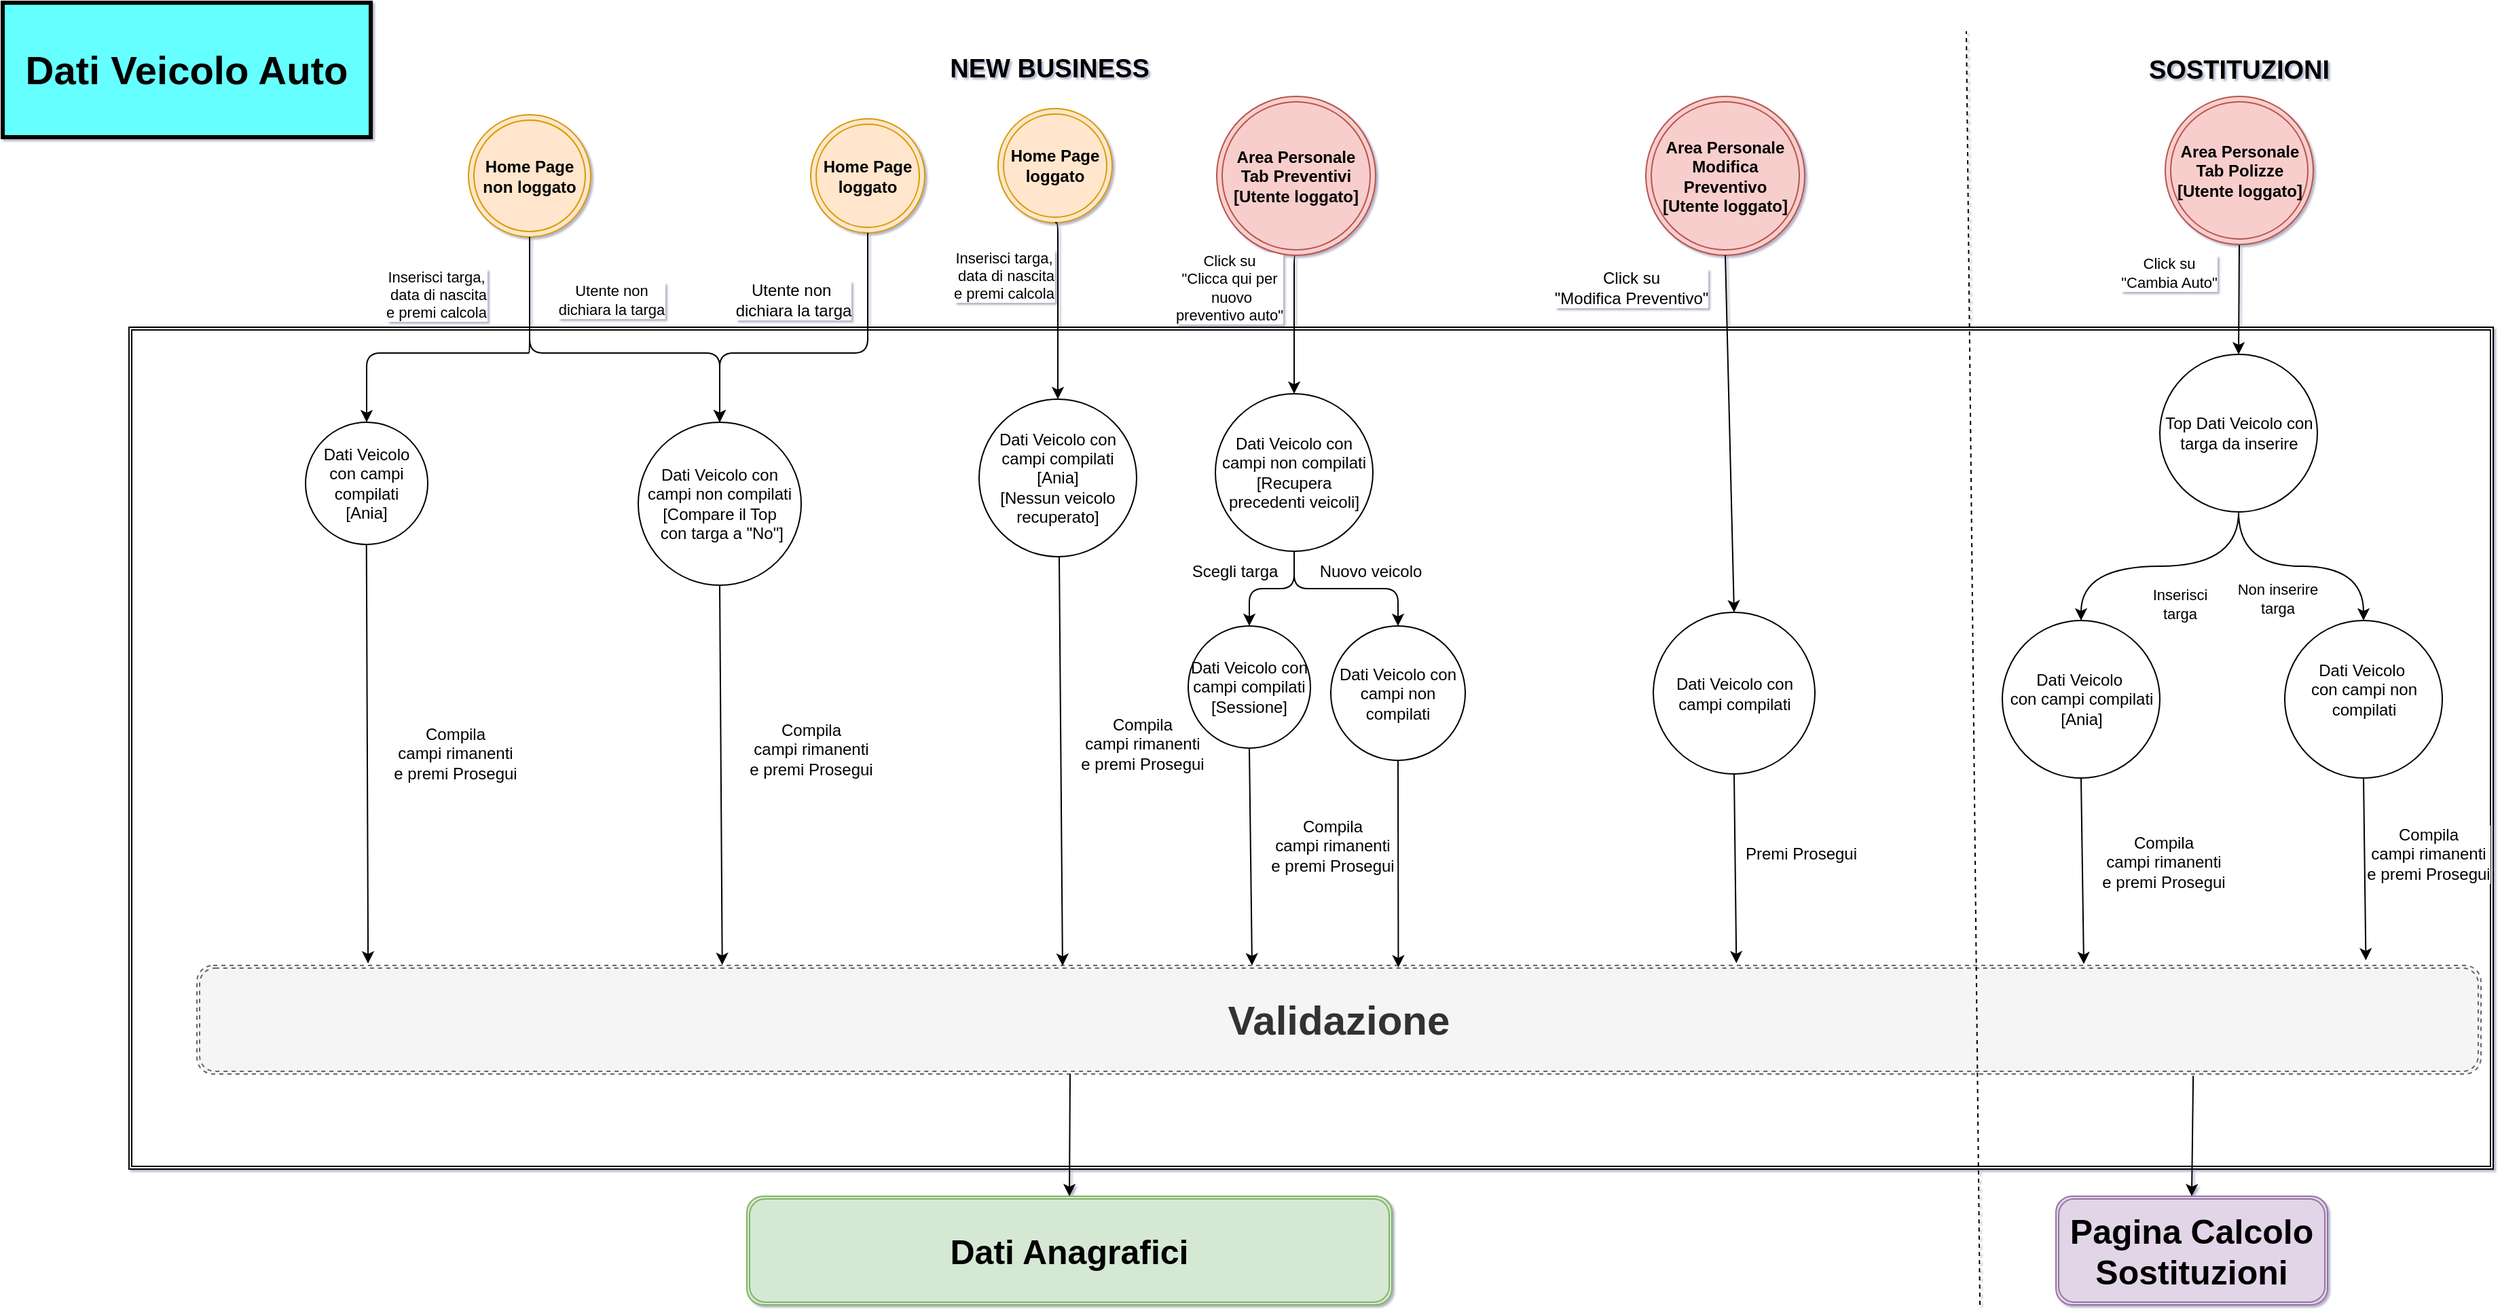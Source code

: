 <mxfile version="10.7.0" type="github"><diagram id="JJi0atK4ak9QtX_G3xx3" name="Page-1"><mxGraphModel dx="2729" dy="687" grid="1" gridSize="8" guides="1" tooltips="1" connect="1" arrows="1" fold="1" page="1" pageScale="1" pageWidth="1654" pageHeight="1169" background="none" math="0" shadow="1"><root><mxCell id="0"/><mxCell id="1" parent="0"/><mxCell id="fJAn6QZTrk5kd5fj208G-4" value="" style="shape=ext;double=1;rounded=0;whiteSpace=wrap;html=1;" parent="1" vertex="1"><mxGeometry x="-1520" y="254" width="1741" height="620" as="geometry"/></mxCell><mxCell id="fJAn6QZTrk5kd5fj208G-1" value="&lt;b&gt;Home Page&lt;br&gt;non loggato&lt;/b&gt;&lt;br&gt;" style="ellipse;shape=doubleEllipse;whiteSpace=wrap;html=1;aspect=fixed;fillColor=#ffe6cc;strokeColor=#d79b00;" parent="1" vertex="1"><mxGeometry x="-1270" y="97.5" width="90" height="90" as="geometry"/></mxCell><mxCell id="fJAn6QZTrk5kd5fj208G-3" value="Inserisci targa,&lt;br&gt;&amp;nbsp;data di nascita&lt;br&gt;e premi calcola&lt;br&gt;" style="edgeStyle=orthogonalEdgeStyle;elbow=horizontal;endArrow=classic;html=1;exitX=0.5;exitY=1;exitDx=0;exitDy=0;entryX=0.5;entryY=0;entryDx=0;entryDy=0;" parent="1" source="fJAn6QZTrk5kd5fj208G-1" target="fJAn6QZTrk5kd5fj208G-5" edge="1"><mxGeometry x="0.21" y="-43" width="50" height="50" relative="1" as="geometry"><mxPoint x="-1545" y="312.5" as="sourcePoint"/><mxPoint x="-1415" y="382.5" as="targetPoint"/><Array as="points"><mxPoint x="-1226" y="273"/><mxPoint x="-1346" y="273"/></Array><mxPoint as="offset"/></mxGeometry></mxCell><mxCell id="fJAn6QZTrk5kd5fj208G-5" value="Dati Veicolo&lt;br&gt;con campi compilati&lt;br&gt;[Ania]&lt;br&gt;" style="ellipse;whiteSpace=wrap;html=1;aspect=fixed;" parent="1" vertex="1"><mxGeometry x="-1390" y="324" width="90" height="90" as="geometry"/></mxCell><mxCell id="cSpS1H4KltPHv6ZelQDa-1" value="&lt;b&gt;Home Page&lt;br&gt;loggato&lt;/b&gt;&lt;br&gt;" style="ellipse;shape=doubleEllipse;whiteSpace=wrap;html=1;aspect=fixed;fillColor=#ffe6cc;strokeColor=#d79b00;" parent="1" vertex="1"><mxGeometry x="-880" y="93" width="84" height="84" as="geometry"/></mxCell><mxCell id="cSpS1H4KltPHv6ZelQDa-2" value="Inserisci targa,&lt;br&gt;&amp;nbsp;data di nascita&lt;br&gt;e premi calcola&lt;br&gt;" style="edgeStyle=elbowEdgeStyle;elbow=horizontal;endArrow=classic;html=1;exitX=0.5;exitY=1;exitDx=0;exitDy=0;entryX=0.5;entryY=0;entryDx=0;entryDy=0;" parent="1" source="cSpS1H4KltPHv6ZelQDa-1" target="cSpS1H4KltPHv6ZelQDa-3" edge="1"><mxGeometry x="-0.231" y="-41" width="50" height="50" relative="1" as="geometry"><mxPoint x="-1010" y="192" as="sourcePoint"/><mxPoint x="-1005" y="312" as="targetPoint"/><Array as="points"><mxPoint x="-836" y="242"/><mxPoint x="-1020" y="262"/></Array><mxPoint x="1" y="-10" as="offset"/></mxGeometry></mxCell><mxCell id="cSpS1H4KltPHv6ZelQDa-3" value="Dati Veicolo con campi compilati&lt;br&gt;[Ania]&lt;br&gt;[Nessun veicolo recuperato]&lt;br&gt;" style="ellipse;whiteSpace=wrap;html=1;aspect=fixed;" parent="1" vertex="1"><mxGeometry x="-894" y="307" width="116" height="116" as="geometry"/></mxCell><mxCell id="cSpS1H4KltPHv6ZelQDa-5" value="Click su &lt;br&gt;&quot;Clicca qui per&lt;br&gt;&amp;nbsp;nuovo &lt;br&gt;preventivo auto&quot;&lt;br&gt;" style="edgeStyle=elbowEdgeStyle;elbow=horizontal;endArrow=classic;html=1;exitX=0.5;exitY=1;exitDx=0;exitDy=0;entryX=0.5;entryY=0;entryDx=0;entryDy=0;" parent="1" source="cSpS1H4KltPHv6ZelQDa-4" target="cSpS1H4KltPHv6ZelQDa-6" edge="1"><mxGeometry x="-0.13" y="-52" width="50" height="50" relative="1" as="geometry"><mxPoint x="-661" y="202" as="sourcePoint"/><mxPoint x="-651" y="317" as="targetPoint"/><Array as="points"><mxPoint x="-662" y="252"/></Array><mxPoint x="4" y="-20" as="offset"/></mxGeometry></mxCell><mxCell id="cSpS1H4KltPHv6ZelQDa-6" value="Dati Veicolo con campi non compilati&lt;br&gt;[Recupera precedenti veicoli]&lt;br&gt;" style="ellipse;whiteSpace=wrap;html=1;aspect=fixed;" parent="1" vertex="1"><mxGeometry x="-720" y="303" width="116" height="116" as="geometry"/></mxCell><mxCell id="cSpS1H4KltPHv6ZelQDa-8" value="&lt;b&gt;&lt;font style=&quot;font-size: 19px&quot;&gt;NEW BUSINESS&lt;/font&gt;&lt;/b&gt;" style="text;html=1;strokeColor=none;fillColor=none;align=center;verticalAlign=middle;whiteSpace=wrap;rounded=0;" parent="1" vertex="1"><mxGeometry x="-934" y="54" width="184" height="20" as="geometry"/></mxCell><mxCell id="cSpS1H4KltPHv6ZelQDa-9" value="&lt;b&gt;&lt;font style=&quot;font-size: 19px&quot;&gt;SOSTITUZIONI&lt;/font&gt;&lt;/b&gt;" style="text;html=1;strokeColor=none;fillColor=none;align=center;verticalAlign=middle;whiteSpace=wrap;rounded=0;" parent="1" vertex="1"><mxGeometry x="-58" y="54.5" width="184" height="20" as="geometry"/></mxCell><mxCell id="cSpS1H4KltPHv6ZelQDa-17" value="Inserisci &lt;br&gt;targa" style="edgeStyle=orthogonalEdgeStyle;orthogonalLoop=1;jettySize=auto;html=1;curved=1;exitX=0.5;exitY=1;exitDx=0;exitDy=0;" parent="1" source="cSpS1H4KltPHv6ZelQDa-13" target="cSpS1H4KltPHv6ZelQDa-16" edge="1"><mxGeometry x="-0.15" y="28" relative="1" as="geometry"><mxPoint as="offset"/></mxGeometry></mxCell><mxCell id="cSpS1H4KltPHv6ZelQDa-13" value="Top Dati Veicolo con targa da inserire&lt;br&gt;" style="ellipse;whiteSpace=wrap;html=1;aspect=fixed;" parent="1" vertex="1"><mxGeometry x="-24.5" y="274" width="116" height="116" as="geometry"/></mxCell><mxCell id="cSpS1H4KltPHv6ZelQDa-16" value="Dati Veicolo&amp;nbsp;&lt;br&gt;con campi compilati&lt;br&gt;[Ania]&lt;br&gt;" style="ellipse;whiteSpace=wrap;html=1;aspect=fixed;" parent="1" vertex="1"><mxGeometry x="-140.5" y="470" width="116" height="116" as="geometry"/></mxCell><mxCell id="cSpS1H4KltPHv6ZelQDa-12" value="Click su&lt;br&gt;&quot;Cambia Auto&quot;&lt;br&gt;" style="edgeStyle=elbowEdgeStyle;elbow=horizontal;endArrow=classic;html=1;exitX=0.5;exitY=1;exitDx=0;exitDy=0;entryX=0.5;entryY=0;entryDx=0;entryDy=0;" parent="1" source="cSpS1H4KltPHv6ZelQDa-11" target="cSpS1H4KltPHv6ZelQDa-13" edge="1"><mxGeometry x="0.457" y="-64" width="50" height="50" relative="1" as="geometry"><mxPoint x="34.5" y="202" as="sourcePoint"/><mxPoint x="33.5" y="303" as="targetPoint"/><Array as="points"><mxPoint x="33.5" y="252"/></Array><mxPoint x="12" y="-38" as="offset"/></mxGeometry></mxCell><mxCell id="cSpS1H4KltPHv6ZelQDa-11" value="&lt;b&gt;Area Personale&lt;br&gt;Tab Polizze&lt;br&gt;[Utente loggato]&lt;/b&gt;&lt;br&gt;" style="ellipse;shape=doubleEllipse;whiteSpace=wrap;html=1;aspect=fixed;fillColor=#f8cecc;strokeColor=#b85450;" parent="1" vertex="1"><mxGeometry x="-20.5" y="84" width="109" height="109" as="geometry"/></mxCell><mxCell id="cSpS1H4KltPHv6ZelQDa-18" value="Non inserire &lt;br&gt;targa" style="edgeStyle=orthogonalEdgeStyle;orthogonalLoop=1;jettySize=auto;html=1;curved=1;exitX=0.5;exitY=1;exitDx=0;exitDy=0;" parent="1" source="cSpS1H4KltPHv6ZelQDa-13" target="cSpS1H4KltPHv6ZelQDa-19" edge="1"><mxGeometry x="-0.535" y="37" relative="1" as="geometry"><mxPoint x="225.5" y="411" as="sourcePoint"/><mxPoint x="28" y="61" as="offset"/></mxGeometry></mxCell><mxCell id="cSpS1H4KltPHv6ZelQDa-19" value="Dati Veicolo&amp;nbsp;&lt;br&gt;con campi non compilati&lt;br&gt;&lt;br&gt;" style="ellipse;whiteSpace=wrap;html=1;aspect=fixed;" parent="1" vertex="1"><mxGeometry x="67.5" y="470" width="116" height="116" as="geometry"/></mxCell><mxCell id="cSpS1H4KltPHv6ZelQDa-27" value="&lt;b&gt;&lt;font style=&quot;font-size: 30px&quot;&gt;Validazione&lt;/font&gt;&lt;/b&gt;" style="shape=ext;double=1;rounded=1;whiteSpace=wrap;html=1;strokeColor=#666666;dashed=1;shadow=0;glass=0;comic=0;fillColor=#f5f5f5;fontColor=#333333;" parent="1" vertex="1"><mxGeometry x="-1470" y="724" width="1682" height="80" as="geometry"/></mxCell><mxCell id="cSpS1H4KltPHv6ZelQDa-28" value="" style="endArrow=classic;html=1;exitX=0.5;exitY=1;exitDx=0;exitDy=0;entryX=0.075;entryY=-0.018;entryDx=0;entryDy=0;entryPerimeter=0;" parent="1" edge="1"><mxGeometry width="50" height="50" relative="1" as="geometry"><mxPoint x="-1345.143" y="414" as="sourcePoint"/><mxPoint x="-1344" y="722.571" as="targetPoint"/><Array as="points"><mxPoint x="-1344" y="702"/><mxPoint x="-1344" y="713"/></Array></mxGeometry></mxCell><mxCell id="cSpS1H4KltPHv6ZelQDa-29" value="Compila &lt;br&gt;campi rimanenti &lt;br&gt;e premi Prosegui" style="text;html=1;resizable=0;points=[];align=center;verticalAlign=middle;labelBackgroundColor=#ffffff;" parent="cSpS1H4KltPHv6ZelQDa-28" vertex="1" connectable="0"><mxGeometry x="-0.075" y="2" relative="1" as="geometry"><mxPoint x="62" y="11" as="offset"/></mxGeometry></mxCell><mxCell id="cSpS1H4KltPHv6ZelQDa-30" value="" style="endArrow=classic;html=1;exitX=0.5;exitY=1;exitDx=0;exitDy=0;entryX=0.379;entryY=0.004;entryDx=0;entryDy=0;entryPerimeter=0;" parent="1" target="cSpS1H4KltPHv6ZelQDa-27" edge="1"><mxGeometry width="50" height="50" relative="1" as="geometry"><mxPoint x="-835" y="423" as="sourcePoint"/><mxPoint x="-830" y="724" as="targetPoint"/></mxGeometry></mxCell><mxCell id="cSpS1H4KltPHv6ZelQDa-31" value="Compila &lt;br&gt;campi rimanenti &lt;br&gt;e premi Prosegui" style="text;html=1;resizable=0;points=[];align=center;verticalAlign=middle;labelBackgroundColor=#ffffff;" parent="cSpS1H4KltPHv6ZelQDa-30" vertex="1" connectable="0"><mxGeometry x="-0.075" y="2" relative="1" as="geometry"><mxPoint x="57.5" y="-2" as="offset"/></mxGeometry></mxCell><mxCell id="cSpS1H4KltPHv6ZelQDa-32" value="" style="endArrow=classic;html=1;exitX=0.5;exitY=1;exitDx=0;exitDy=0;entryX=0.5;entryY=0;entryDx=0;entryDy=0;edgeStyle=orthogonalEdgeStyle;" parent="1" source="cSpS1H4KltPHv6ZelQDa-6" target="ZWPn5U4pZdqaBpn7iLRA-11" edge="1"><mxGeometry width="50" height="50" relative="1" as="geometry"><mxPoint x="-680" y="433" as="sourcePoint"/><mxPoint x="-660" y="444" as="targetPoint"/></mxGeometry></mxCell><mxCell id="cSpS1H4KltPHv6ZelQDa-33" value="Scegli targa" style="text;html=1;resizable=0;points=[];align=center;verticalAlign=middle;labelBackgroundColor=#ffffff;" parent="cSpS1H4KltPHv6ZelQDa-32" vertex="1" connectable="0"><mxGeometry x="-0.075" y="2" relative="1" as="geometry"><mxPoint x="-31" y="-15" as="offset"/></mxGeometry></mxCell><mxCell id="cSpS1H4KltPHv6ZelQDa-35" value="" style="endArrow=classic;html=1;exitX=0.5;exitY=1;exitDx=0;exitDy=0;" parent="1" source="cSpS1H4KltPHv6ZelQDa-16" edge="1"><mxGeometry width="50" height="50" relative="1" as="geometry"><mxPoint x="-85.5" y="586" as="sourcePoint"/><mxPoint x="-80.5" y="723" as="targetPoint"/></mxGeometry></mxCell><mxCell id="cSpS1H4KltPHv6ZelQDa-36" value="Compila &lt;br&gt;campi rimanenti &lt;br&gt;e premi Prosegui" style="text;html=1;resizable=0;points=[];align=center;verticalAlign=middle;labelBackgroundColor=#ffffff;" parent="cSpS1H4KltPHv6ZelQDa-35" vertex="1" connectable="0"><mxGeometry x="-0.075" y="2" relative="1" as="geometry"><mxPoint x="57.5" y="-2" as="offset"/></mxGeometry></mxCell><mxCell id="cSpS1H4KltPHv6ZelQDa-37" value="" style="endArrow=classic;html=1;exitX=0.5;exitY=1;exitDx=0;exitDy=0;entryX=0.967;entryY=-0.043;entryDx=0;entryDy=0;entryPerimeter=0;" parent="1" source="cSpS1H4KltPHv6ZelQDa-19" edge="1"><mxGeometry width="50" height="50" relative="1" as="geometry"><mxPoint x="-72.5" y="596" as="sourcePoint"/><mxPoint x="127.214" y="720.286" as="targetPoint"/></mxGeometry></mxCell><mxCell id="cSpS1H4KltPHv6ZelQDa-38" value="Compila &lt;br&gt;campi rimanenti &lt;br&gt;e premi Prosegui" style="text;html=1;resizable=0;points=[];align=center;verticalAlign=middle;labelBackgroundColor=#ffffff;" parent="cSpS1H4KltPHv6ZelQDa-37" vertex="1" connectable="0"><mxGeometry x="-0.075" y="2" relative="1" as="geometry"><mxPoint x="44" y="-6.5" as="offset"/></mxGeometry></mxCell><mxCell id="cSpS1H4KltPHv6ZelQDa-40" value="&lt;b&gt;&lt;font style=&quot;font-size: 25px&quot;&gt;Dati Anagrafici&lt;/font&gt;&lt;/b&gt;" style="shape=ext;double=1;rounded=1;whiteSpace=wrap;html=1;fillColor=#d5e8d4;strokeColor=#82b366;" parent="1" vertex="1"><mxGeometry x="-1065" y="894" width="475" height="80" as="geometry"/></mxCell><mxCell id="cSpS1H4KltPHv6ZelQDa-41" value="" style="endArrow=classic;html=1;entryX=0.5;entryY=0;entryDx=0;entryDy=0;" parent="1" target="cSpS1H4KltPHv6ZelQDa-40" edge="1"><mxGeometry width="50" height="50" relative="1" as="geometry"><mxPoint x="-827" y="804" as="sourcePoint"/><mxPoint x="-960" y="814" as="targetPoint"/></mxGeometry></mxCell><mxCell id="cSpS1H4KltPHv6ZelQDa-4" value="&lt;b&gt;Area Personale&lt;br&gt;Tab Preventivi&lt;br&gt;[Utente loggato]&lt;/b&gt;&lt;br&gt;" style="ellipse;shape=doubleEllipse;whiteSpace=wrap;html=1;aspect=fixed;fillColor=#f8cecc;strokeColor=#b85450;" parent="1" vertex="1"><mxGeometry x="-719" y="84" width="117" height="117" as="geometry"/></mxCell><mxCell id="cSpS1H4KltPHv6ZelQDa-42" value="" style="endArrow=classic;html=1;exitX=0.874;exitY=1.015;exitDx=0;exitDy=0;exitPerimeter=0;entryX=0.5;entryY=0;entryDx=0;entryDy=0;" parent="1" source="cSpS1H4KltPHv6ZelQDa-27" edge="1" target="cSpS1H4KltPHv6ZelQDa-43"><mxGeometry width="50" height="50" relative="1" as="geometry"><mxPoint x="-380" y="954" as="sourcePoint"/><mxPoint x="-362" y="893" as="targetPoint"/></mxGeometry></mxCell><mxCell id="cSpS1H4KltPHv6ZelQDa-43" value="&lt;b&gt;&lt;font style=&quot;font-size: 25px&quot;&gt;Pagina Calcolo Sostituzioni&lt;/font&gt;&lt;/b&gt;" style="shape=ext;double=1;rounded=1;whiteSpace=wrap;html=1;fillColor=#e1d5e7;strokeColor=#9673a6;" parent="1" vertex="1"><mxGeometry x="-101" y="894" width="200" height="80" as="geometry"/></mxCell><mxCell id="ZWPn5U4pZdqaBpn7iLRA-2" value="Utente non &lt;br&gt;dichiara la targa" style="endArrow=classic;html=1;exitX=0.5;exitY=1;exitDx=0;exitDy=0;entryX=0.5;entryY=0;entryDx=0;entryDy=0;edgeStyle=orthogonalEdgeStyle;" parent="1" source="fJAn6QZTrk5kd5fj208G-1" target="ZWPn5U4pZdqaBpn7iLRA-3" edge="1"><mxGeometry x="0.051" y="39" width="50" height="50" relative="1" as="geometry"><mxPoint x="-1100" y="414" as="sourcePoint"/><mxPoint x="-1050" y="364" as="targetPoint"/><Array as="points"><mxPoint x="-1225" y="273"/><mxPoint x="-1085" y="273"/></Array><mxPoint as="offset"/></mxGeometry></mxCell><mxCell id="ZWPn5U4pZdqaBpn7iLRA-3" value="Dati Veicolo con campi non compilati&lt;br&gt;[Compare il Top&lt;br&gt;&amp;nbsp;con targa a &quot;No&quot;]&lt;br&gt;" style="ellipse;whiteSpace=wrap;html=1;aspect=fixed;" parent="1" vertex="1"><mxGeometry x="-1145" y="324" width="120" height="120" as="geometry"/></mxCell><mxCell id="ZWPn5U4pZdqaBpn7iLRA-6" value="&lt;b&gt;Home Page&lt;br&gt;loggato&lt;/b&gt;&lt;br&gt;" style="ellipse;shape=doubleEllipse;whiteSpace=wrap;html=1;aspect=fixed;fillColor=#ffe6cc;strokeColor=#d79b00;" parent="1" vertex="1"><mxGeometry x="-1018" y="100.5" width="84" height="84" as="geometry"/></mxCell><mxCell id="ZWPn5U4pZdqaBpn7iLRA-7" value="" style="endArrow=classic;html=1;exitX=0.5;exitY=1;exitDx=0;exitDy=0;entryX=0.5;entryY=0;entryDx=0;entryDy=0;edgeStyle=orthogonalEdgeStyle;" parent="1" source="ZWPn5U4pZdqaBpn7iLRA-6" target="ZWPn5U4pZdqaBpn7iLRA-3" edge="1"><mxGeometry width="50" height="50" relative="1" as="geometry"><mxPoint x="-970" y="324" as="sourcePoint"/><mxPoint x="-920" y="274" as="targetPoint"/><Array as="points"><mxPoint x="-976" y="273"/><mxPoint x="-1085" y="273"/></Array></mxGeometry></mxCell><mxCell id="ZWPn5U4pZdqaBpn7iLRA-8" value="&lt;span&gt;Utente non&amp;nbsp;&lt;/span&gt;&lt;br&gt;&lt;span&gt;dichiara la targa&lt;/span&gt;" style="text;html=1;resizable=0;points=[];align=center;verticalAlign=middle;labelBackgroundColor=#ffffff;direction=west;" parent="ZWPn5U4pZdqaBpn7iLRA-7" vertex="1" connectable="0"><mxGeometry x="-0.272" y="-27" relative="1" as="geometry"><mxPoint x="-53.5" y="-12.5" as="offset"/></mxGeometry></mxCell><mxCell id="ZWPn5U4pZdqaBpn7iLRA-9" value="" style="endArrow=classic;html=1;exitX=0.5;exitY=1;exitDx=0;exitDy=0;entryX=0.23;entryY=-0.004;entryDx=0;entryDy=0;entryPerimeter=0;" parent="1" source="ZWPn5U4pZdqaBpn7iLRA-3" target="cSpS1H4KltPHv6ZelQDa-27" edge="1"><mxGeometry width="50" height="50" relative="1" as="geometry"><mxPoint x="-1110" y="574" as="sourcePoint"/><mxPoint x="-1060" y="524" as="targetPoint"/></mxGeometry></mxCell><mxCell id="ZWPn5U4pZdqaBpn7iLRA-10" value="Compila &lt;br&gt;campi rimanenti &lt;br&gt;e premi Prosegui" style="text;html=1;resizable=0;points=[];align=center;verticalAlign=middle;labelBackgroundColor=#ffffff;" parent="ZWPn5U4pZdqaBpn7iLRA-9" vertex="1" connectable="0"><mxGeometry x="-0.317" y="-4" relative="1" as="geometry"><mxPoint x="70.5" y="25" as="offset"/></mxGeometry></mxCell><mxCell id="ZWPn5U4pZdqaBpn7iLRA-11" value="Dati Veicolo con campi compilati&lt;br&gt;[Sessione]&lt;br&gt;" style="ellipse;whiteSpace=wrap;html=1;aspect=fixed;" parent="1" vertex="1"><mxGeometry x="-740" y="474" width="90" height="90" as="geometry"/></mxCell><mxCell id="ZWPn5U4pZdqaBpn7iLRA-12" value="Dati Veicolo con campi non compilati&lt;br&gt;" style="ellipse;whiteSpace=wrap;html=1;aspect=fixed;" parent="1" vertex="1"><mxGeometry x="-635" y="474" width="99" height="99" as="geometry"/></mxCell><mxCell id="ZWPn5U4pZdqaBpn7iLRA-13" value="" style="endArrow=classic;html=1;exitX=0.5;exitY=1;exitDx=0;exitDy=0;entryX=0.5;entryY=0;entryDx=0;entryDy=0;edgeStyle=orthogonalEdgeStyle;" parent="1" source="cSpS1H4KltPHv6ZelQDa-6" target="ZWPn5U4pZdqaBpn7iLRA-12" edge="1"><mxGeometry width="50" height="50" relative="1" as="geometry"><mxPoint x="-652" y="429" as="sourcePoint"/><mxPoint x="-685" y="484" as="targetPoint"/></mxGeometry></mxCell><mxCell id="ZWPn5U4pZdqaBpn7iLRA-14" value="Nuovo veicolo" style="text;html=1;resizable=0;points=[];align=center;verticalAlign=middle;labelBackgroundColor=#ffffff;" parent="ZWPn5U4pZdqaBpn7iLRA-13" vertex="1" connectable="0"><mxGeometry x="-0.075" y="2" relative="1" as="geometry"><mxPoint x="22" y="-11" as="offset"/></mxGeometry></mxCell><mxCell id="ZWPn5U4pZdqaBpn7iLRA-15" value="" style="endArrow=classic;html=1;exitX=0.5;exitY=1;exitDx=0;exitDy=0;" parent="1" source="ZWPn5U4pZdqaBpn7iLRA-11" edge="1"><mxGeometry width="50" height="50" relative="1" as="geometry"><mxPoint x="-680" y="574" as="sourcePoint"/><mxPoint x="-693" y="724" as="targetPoint"/></mxGeometry></mxCell><mxCell id="ZWPn5U4pZdqaBpn7iLRA-16" value="Compila &lt;br&gt;campi rimanenti &lt;br&gt;e premi Prosegui" style="text;html=1;resizable=0;points=[];align=center;verticalAlign=middle;labelBackgroundColor=#ffffff;" parent="ZWPn5U4pZdqaBpn7iLRA-15" vertex="1" connectable="0"><mxGeometry x="-0.075" y="2" relative="1" as="geometry"><mxPoint x="57.5" y="-2" as="offset"/></mxGeometry></mxCell><mxCell id="ZWPn5U4pZdqaBpn7iLRA-17" value="" style="endArrow=classic;html=1;exitX=0.5;exitY=1;exitDx=0;exitDy=0;entryX=0.526;entryY=0.018;entryDx=0;entryDy=0;entryPerimeter=0;" parent="1" source="ZWPn5U4pZdqaBpn7iLRA-12" target="cSpS1H4KltPHv6ZelQDa-27" edge="1"><mxGeometry width="50" height="50" relative="1" as="geometry"><mxPoint x="-550" y="573" as="sourcePoint"/><mxPoint x="-548" y="710" as="targetPoint"/></mxGeometry></mxCell><mxCell id="ZWPn5U4pZdqaBpn7iLRA-19" value="" style="endArrow=none;dashed=1;html=1;" parent="1" edge="1"><mxGeometry width="50" height="50" relative="1" as="geometry"><mxPoint x="-157" y="974" as="sourcePoint"/><mxPoint x="-167" y="36" as="targetPoint"/></mxGeometry></mxCell><mxCell id="ZWPn5U4pZdqaBpn7iLRA-20" value="&lt;b&gt;&lt;font style=&quot;font-size: 29px&quot;&gt;Dati Veicolo Auto&lt;/font&gt;&lt;/b&gt;" style="text;html=1;strokeColor=#000000;fillColor=#66FFFF;align=center;verticalAlign=middle;whiteSpace=wrap;rounded=0;shadow=0;glass=0;comic=0;strokeWidth=3;" parent="1" vertex="1"><mxGeometry x="-1613" y="15" width="271" height="99" as="geometry"/></mxCell><mxCell id="jZcDvGUu_6usMyGts518-1" value="&lt;b&gt;Area Personale&lt;br&gt;Modifica Preventivo&lt;br&gt;[Utente loggato]&lt;/b&gt;&lt;br&gt;" style="ellipse;shape=doubleEllipse;whiteSpace=wrap;html=1;aspect=fixed;fillColor=#f8cecc;strokeColor=#b85450;" vertex="1" parent="1"><mxGeometry x="-403" y="84" width="117" height="117" as="geometry"/></mxCell><mxCell id="jZcDvGUu_6usMyGts518-2" value="" style="endArrow=classic;html=1;exitX=0.5;exitY=1;exitDx=0;exitDy=0;entryX=0.5;entryY=0;entryDx=0;entryDy=0;" edge="1" parent="1" source="jZcDvGUu_6usMyGts518-1" target="jZcDvGUu_6usMyGts518-3"><mxGeometry width="50" height="50" relative="1" as="geometry"><mxPoint x="-366" y="342" as="sourcePoint"/><mxPoint x="-344" y="495" as="targetPoint"/></mxGeometry></mxCell><mxCell id="jZcDvGUu_6usMyGts518-7" value="Click su&lt;br&gt;&quot;Modifica Preventivo&quot;&lt;br&gt;" style="text;html=1;resizable=0;points=[];align=center;verticalAlign=middle;labelBackgroundColor=#ffffff;" vertex="1" connectable="0" parent="jZcDvGUu_6usMyGts518-2"><mxGeometry x="-0.811" y="4" relative="1" as="geometry"><mxPoint x="-74" y="-1" as="offset"/></mxGeometry></mxCell><mxCell id="jZcDvGUu_6usMyGts518-3" value="Dati Veicolo con campi compilati" style="ellipse;whiteSpace=wrap;html=1;aspect=fixed;" vertex="1" parent="1"><mxGeometry x="-397.5" y="464" width="119" height="119" as="geometry"/></mxCell><mxCell id="jZcDvGUu_6usMyGts518-6" value="Premi Prosegui" style="endArrow=classic;html=1;exitX=0.5;exitY=1;exitDx=0;exitDy=0;entryX=0.674;entryY=-0.02;entryDx=0;entryDy=0;entryPerimeter=0;fontSize=12;" edge="1" parent="1" source="jZcDvGUu_6usMyGts518-3" target="cSpS1H4KltPHv6ZelQDa-27"><mxGeometry x="-0.147" y="48" width="50" height="50" relative="1" as="geometry"><mxPoint x="-376" y="654" as="sourcePoint"/><mxPoint x="-326" y="604" as="targetPoint"/><mxPoint as="offset"/></mxGeometry></mxCell></root></mxGraphModel></diagram></mxfile>
